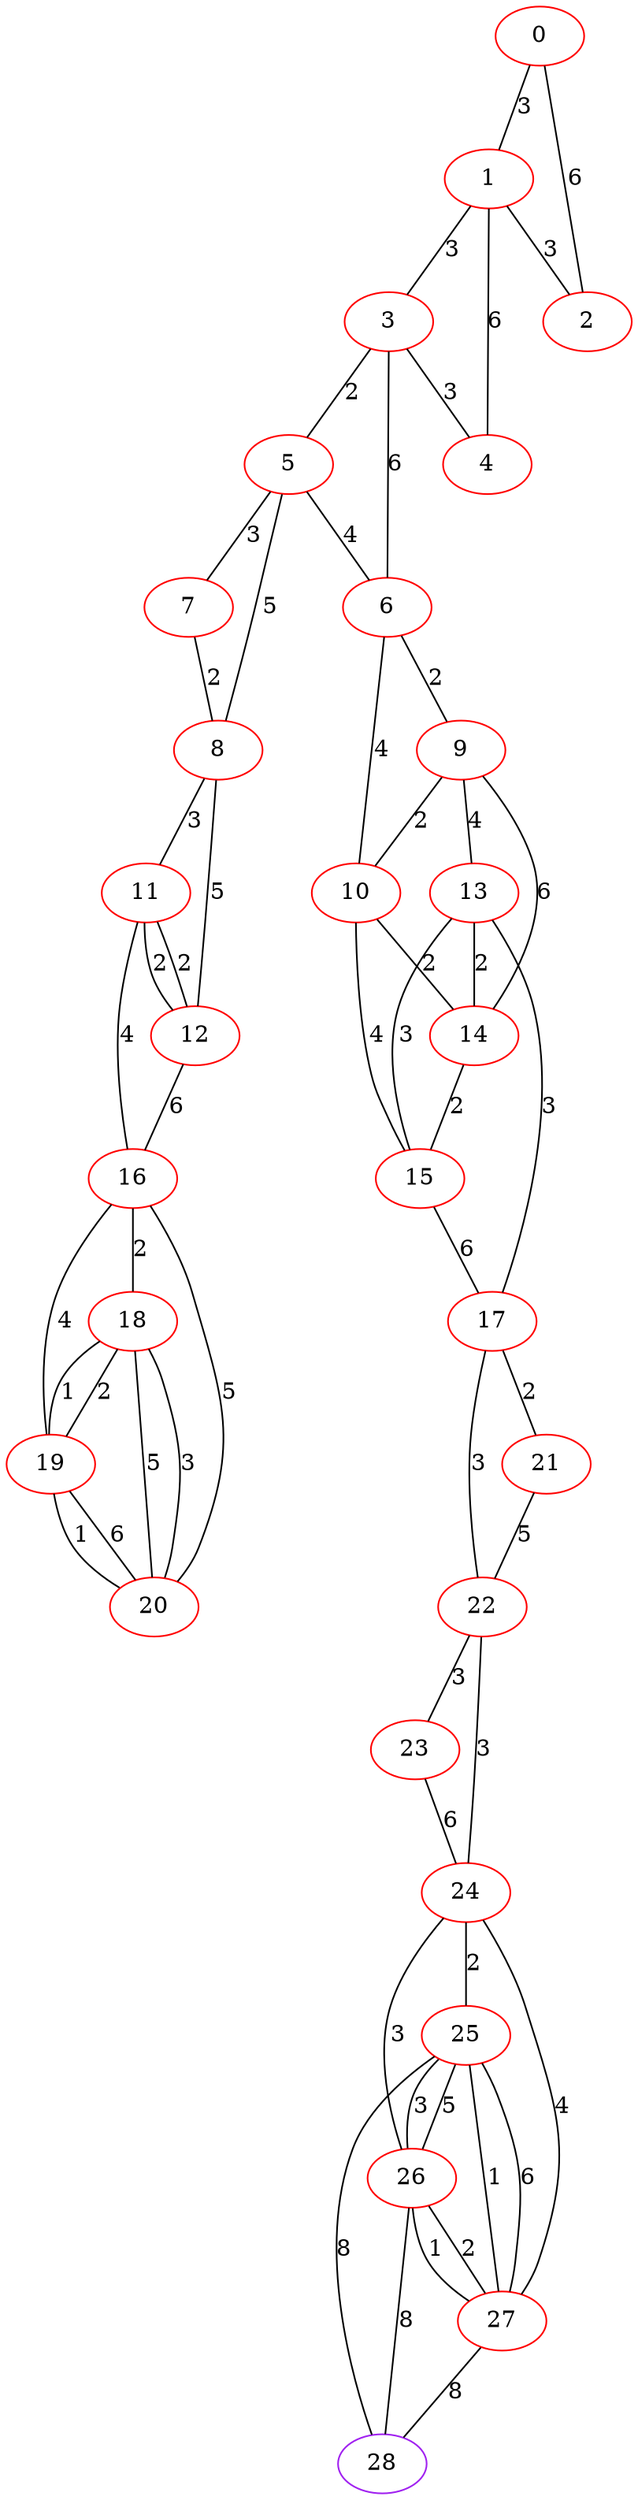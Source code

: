 graph "" {
0 [color=red, weight=1];
1 [color=red, weight=1];
2 [color=red, weight=1];
3 [color=red, weight=1];
4 [color=red, weight=1];
5 [color=red, weight=1];
6 [color=red, weight=1];
7 [color=red, weight=1];
8 [color=red, weight=1];
9 [color=red, weight=1];
10 [color=red, weight=1];
11 [color=red, weight=1];
12 [color=red, weight=1];
13 [color=red, weight=1];
14 [color=red, weight=1];
15 [color=red, weight=1];
16 [color=red, weight=1];
17 [color=red, weight=1];
18 [color=red, weight=1];
19 [color=red, weight=1];
20 [color=red, weight=1];
21 [color=red, weight=1];
22 [color=red, weight=1];
23 [color=red, weight=1];
24 [color=red, weight=1];
25 [color=red, weight=1];
26 [color=red, weight=1];
27 [color=red, weight=1];
28 [color=purple, weight=4];
0 -- 1  [key=0, label=3];
0 -- 2  [key=0, label=6];
1 -- 2  [key=0, label=3];
1 -- 3  [key=0, label=3];
1 -- 4  [key=0, label=6];
3 -- 4  [key=0, label=3];
3 -- 5  [key=0, label=2];
3 -- 6  [key=0, label=6];
5 -- 8  [key=0, label=5];
5 -- 6  [key=0, label=4];
5 -- 7  [key=0, label=3];
6 -- 9  [key=0, label=2];
6 -- 10  [key=0, label=4];
7 -- 8  [key=0, label=2];
8 -- 11  [key=0, label=3];
8 -- 12  [key=0, label=5];
9 -- 10  [key=0, label=2];
9 -- 14  [key=0, label=6];
9 -- 13  [key=0, label=4];
10 -- 14  [key=0, label=2];
10 -- 15  [key=0, label=4];
11 -- 16  [key=0, label=4];
11 -- 12  [key=0, label=2];
11 -- 12  [key=1, label=2];
12 -- 16  [key=0, label=6];
13 -- 17  [key=0, label=3];
13 -- 14  [key=0, label=2];
13 -- 15  [key=0, label=3];
14 -- 15  [key=0, label=2];
15 -- 17  [key=0, label=6];
16 -- 18  [key=0, label=2];
16 -- 19  [key=0, label=4];
16 -- 20  [key=0, label=5];
17 -- 21  [key=0, label=2];
17 -- 22  [key=0, label=3];
18 -- 19  [key=0, label=1];
18 -- 19  [key=1, label=2];
18 -- 20  [key=0, label=5];
18 -- 20  [key=1, label=3];
19 -- 20  [key=0, label=6];
19 -- 20  [key=1, label=1];
21 -- 22  [key=0, label=5];
22 -- 24  [key=0, label=3];
22 -- 23  [key=0, label=3];
23 -- 24  [key=0, label=6];
24 -- 25  [key=0, label=2];
24 -- 26  [key=0, label=3];
24 -- 27  [key=0, label=4];
25 -- 26  [key=0, label=3];
25 -- 26  [key=1, label=5];
25 -- 27  [key=0, label=1];
25 -- 27  [key=1, label=6];
25 -- 28  [key=0, label=8];
26 -- 27  [key=0, label=2];
26 -- 27  [key=1, label=1];
26 -- 28  [key=0, label=8];
27 -- 28  [key=0, label=8];
}
